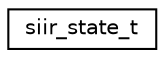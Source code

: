 digraph "Graphical Class Hierarchy"
{
 // LATEX_PDF_SIZE
  edge [fontname="Helvetica",fontsize="10",labelfontname="Helvetica",labelfontsize="10"];
  node [fontname="Helvetica",fontsize="10",shape=record];
  rankdir="LR";
  Node0 [label="siir_state_t",height=0.2,width=0.4,color="black", fillcolor="white", style="filled",URL="$structsiir__state__t.html",tooltip="SIIR process state."];
}
